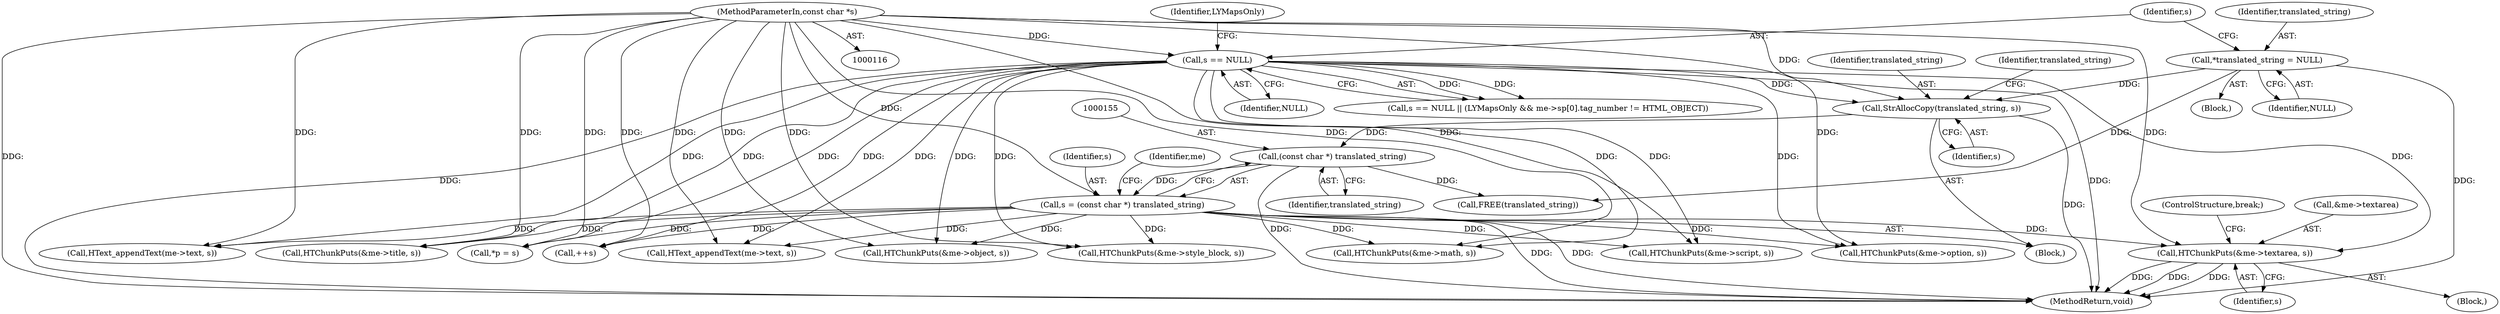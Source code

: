 digraph "1_lynx-snapshots_280a61b300a1614f6037efc0902ff7ecf17146e9@del" {
"1000211" [label="(Call,HTChunkPuts(&me->textarea, s))"];
"1000126" [label="(Call,s == NULL)"];
"1000118" [label="(MethodParameterIn,const char *s)"];
"1000152" [label="(Call,s = (const char *) translated_string)"];
"1000154" [label="(Call,(const char *) translated_string)"];
"1000144" [label="(Call,StrAllocCopy(translated_string, s))"];
"1000121" [label="(Call,*translated_string = NULL)"];
"1000149" [label="(Identifier,translated_string)"];
"1000145" [label="(Identifier,translated_string)"];
"1000259" [label="(Call,HText_appendText(me->text, s))"];
"1000169" [label="(Call,HTChunkPuts(&me->title, s))"];
"1000128" [label="(Identifier,NULL)"];
"1000165" [label="(Block,)"];
"1000130" [label="(Identifier,LYMapsOnly)"];
"1000268" [label="(Call,*p = s)"];
"1000121" [label="(Call,*translated_string = NULL)"];
"1000470" [label="(Call,FREE(translated_string))"];
"1000252" [label="(Call,++s)"];
"1000123" [label="(Identifier,NULL)"];
"1000153" [label="(Identifier,s)"];
"1000144" [label="(Call,StrAllocCopy(translated_string, s))"];
"1000119" [label="(Block,)"];
"1000196" [label="(Call,HText_appendText(me->text, s))"];
"1000125" [label="(Call,s == NULL || (LYMapsOnly && me->sp[0].tag_number != HTML_OBJECT))"];
"1000122" [label="(Identifier,translated_string)"];
"1000161" [label="(Identifier,me)"];
"1000156" [label="(Identifier,translated_string)"];
"1000472" [label="(MethodReturn,void)"];
"1000203" [label="(Call,HTChunkPuts(&me->object, s))"];
"1000217" [label="(ControlStructure,break;)"];
"1000212" [label="(Call,&me->textarea)"];
"1000154" [label="(Call,(const char *) translated_string)"];
"1000152" [label="(Call,s = (const char *) translated_string)"];
"1000118" [label="(MethodParameterIn,const char *s)"];
"1000127" [label="(Identifier,s)"];
"1000143" [label="(Block,)"];
"1000126" [label="(Call,s == NULL)"];
"1000177" [label="(Call,HTChunkPuts(&me->style_block, s))"];
"1000228" [label="(Call,HTChunkPuts(&me->math, s))"];
"1000146" [label="(Identifier,s)"];
"1000185" [label="(Call,HTChunkPuts(&me->script, s))"];
"1000211" [label="(Call,HTChunkPuts(&me->textarea, s))"];
"1000216" [label="(Identifier,s)"];
"1000220" [label="(Call,HTChunkPuts(&me->option, s))"];
"1000211" -> "1000165"  [label="AST: "];
"1000211" -> "1000216"  [label="CFG: "];
"1000212" -> "1000211"  [label="AST: "];
"1000216" -> "1000211"  [label="AST: "];
"1000217" -> "1000211"  [label="CFG: "];
"1000211" -> "1000472"  [label="DDG: "];
"1000211" -> "1000472"  [label="DDG: "];
"1000211" -> "1000472"  [label="DDG: "];
"1000126" -> "1000211"  [label="DDG: "];
"1000152" -> "1000211"  [label="DDG: "];
"1000118" -> "1000211"  [label="DDG: "];
"1000126" -> "1000125"  [label="AST: "];
"1000126" -> "1000128"  [label="CFG: "];
"1000127" -> "1000126"  [label="AST: "];
"1000128" -> "1000126"  [label="AST: "];
"1000130" -> "1000126"  [label="CFG: "];
"1000125" -> "1000126"  [label="CFG: "];
"1000126" -> "1000472"  [label="DDG: "];
"1000126" -> "1000472"  [label="DDG: "];
"1000126" -> "1000125"  [label="DDG: "];
"1000126" -> "1000125"  [label="DDG: "];
"1000118" -> "1000126"  [label="DDG: "];
"1000126" -> "1000144"  [label="DDG: "];
"1000126" -> "1000169"  [label="DDG: "];
"1000126" -> "1000177"  [label="DDG: "];
"1000126" -> "1000185"  [label="DDG: "];
"1000126" -> "1000196"  [label="DDG: "];
"1000126" -> "1000203"  [label="DDG: "];
"1000126" -> "1000220"  [label="DDG: "];
"1000126" -> "1000228"  [label="DDG: "];
"1000126" -> "1000252"  [label="DDG: "];
"1000126" -> "1000259"  [label="DDG: "];
"1000126" -> "1000268"  [label="DDG: "];
"1000118" -> "1000116"  [label="AST: "];
"1000118" -> "1000472"  [label="DDG: "];
"1000118" -> "1000144"  [label="DDG: "];
"1000118" -> "1000152"  [label="DDG: "];
"1000118" -> "1000169"  [label="DDG: "];
"1000118" -> "1000177"  [label="DDG: "];
"1000118" -> "1000185"  [label="DDG: "];
"1000118" -> "1000196"  [label="DDG: "];
"1000118" -> "1000203"  [label="DDG: "];
"1000118" -> "1000220"  [label="DDG: "];
"1000118" -> "1000228"  [label="DDG: "];
"1000118" -> "1000252"  [label="DDG: "];
"1000118" -> "1000259"  [label="DDG: "];
"1000118" -> "1000268"  [label="DDG: "];
"1000152" -> "1000143"  [label="AST: "];
"1000152" -> "1000154"  [label="CFG: "];
"1000153" -> "1000152"  [label="AST: "];
"1000154" -> "1000152"  [label="AST: "];
"1000161" -> "1000152"  [label="CFG: "];
"1000152" -> "1000472"  [label="DDG: "];
"1000152" -> "1000472"  [label="DDG: "];
"1000154" -> "1000152"  [label="DDG: "];
"1000152" -> "1000169"  [label="DDG: "];
"1000152" -> "1000177"  [label="DDG: "];
"1000152" -> "1000185"  [label="DDG: "];
"1000152" -> "1000196"  [label="DDG: "];
"1000152" -> "1000203"  [label="DDG: "];
"1000152" -> "1000220"  [label="DDG: "];
"1000152" -> "1000228"  [label="DDG: "];
"1000152" -> "1000252"  [label="DDG: "];
"1000152" -> "1000259"  [label="DDG: "];
"1000152" -> "1000268"  [label="DDG: "];
"1000154" -> "1000156"  [label="CFG: "];
"1000155" -> "1000154"  [label="AST: "];
"1000156" -> "1000154"  [label="AST: "];
"1000154" -> "1000472"  [label="DDG: "];
"1000144" -> "1000154"  [label="DDG: "];
"1000154" -> "1000470"  [label="DDG: "];
"1000144" -> "1000143"  [label="AST: "];
"1000144" -> "1000146"  [label="CFG: "];
"1000145" -> "1000144"  [label="AST: "];
"1000146" -> "1000144"  [label="AST: "];
"1000149" -> "1000144"  [label="CFG: "];
"1000144" -> "1000472"  [label="DDG: "];
"1000121" -> "1000144"  [label="DDG: "];
"1000121" -> "1000119"  [label="AST: "];
"1000121" -> "1000123"  [label="CFG: "];
"1000122" -> "1000121"  [label="AST: "];
"1000123" -> "1000121"  [label="AST: "];
"1000127" -> "1000121"  [label="CFG: "];
"1000121" -> "1000472"  [label="DDG: "];
"1000121" -> "1000470"  [label="DDG: "];
}
